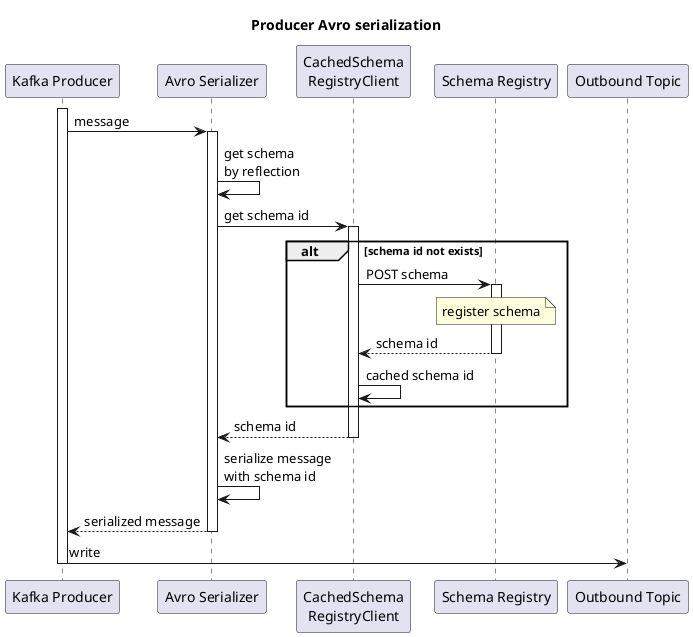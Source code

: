 @startuml

participant producer as "Kafka Producer"
participant avro as "Avro Serializer"
participant client as "CachedSchema\nRegistryClient"
participant registry as "Schema Registry"
participant out as "Outbound Topic"

title Producer Avro serialization

activate producer
producer -> avro : message
activate avro
avro -> avro : get schema\nby reflection
avro -> client : get schema id
activate client

alt schema id not exists
client -> registry : POST schema
activate registry
note over registry : register schema
registry --> client : schema id
deactivate registry
client -> client : cached schema id
end

client --> avro : schema id
deactivate client
avro -> avro : serialize message\nwith schema id
avro --> producer : serialized message
deactivate avro

producer -> out : write
deactivate producer




@enduml